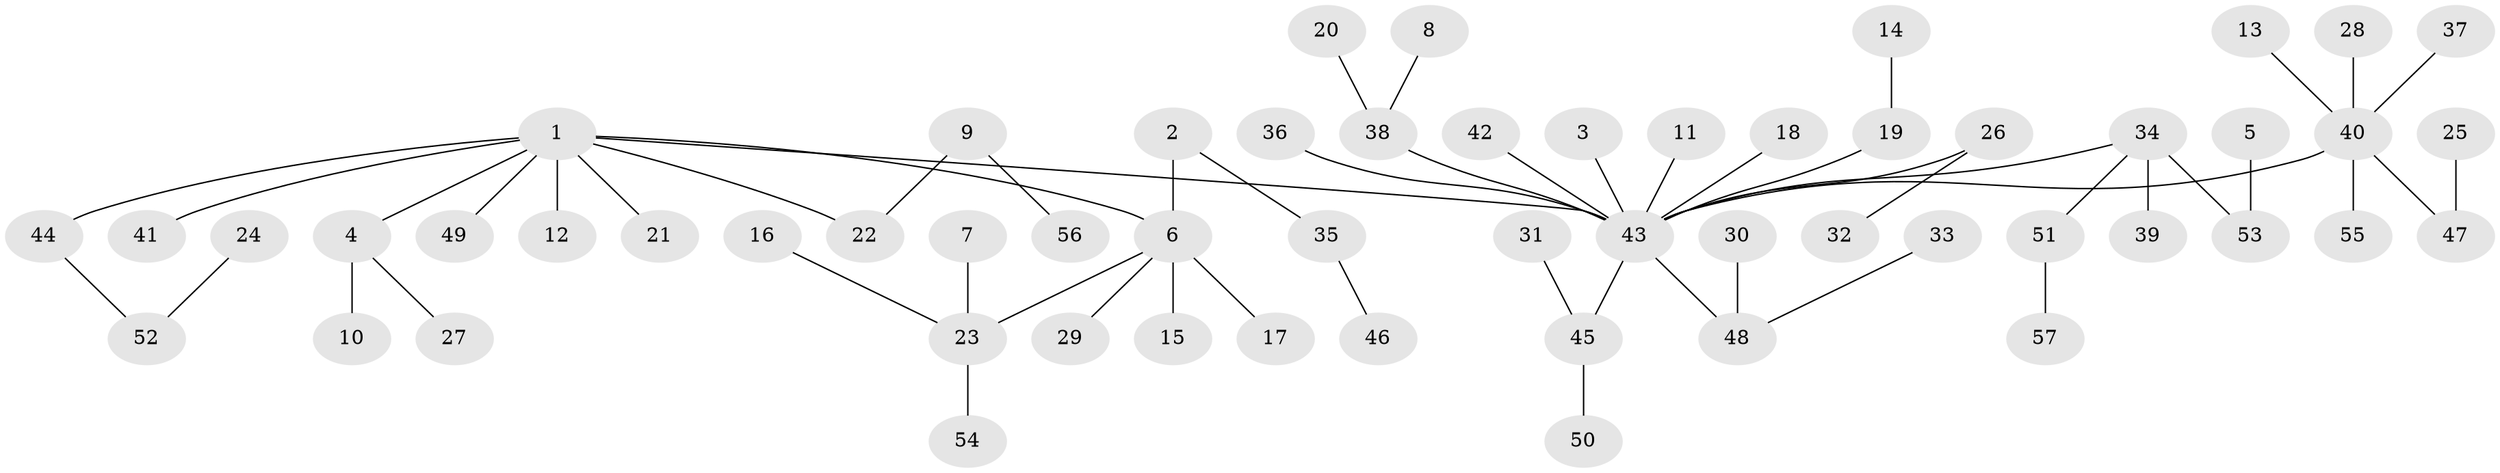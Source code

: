 // original degree distribution, {5: 0.03508771929824561, 6: 0.017543859649122806, 9: 0.008771929824561403, 2: 0.2719298245614035, 4: 0.06140350877192982, 3: 0.11403508771929824, 1: 0.49122807017543857}
// Generated by graph-tools (version 1.1) at 2025/26/03/09/25 03:26:26]
// undirected, 57 vertices, 56 edges
graph export_dot {
graph [start="1"]
  node [color=gray90,style=filled];
  1;
  2;
  3;
  4;
  5;
  6;
  7;
  8;
  9;
  10;
  11;
  12;
  13;
  14;
  15;
  16;
  17;
  18;
  19;
  20;
  21;
  22;
  23;
  24;
  25;
  26;
  27;
  28;
  29;
  30;
  31;
  32;
  33;
  34;
  35;
  36;
  37;
  38;
  39;
  40;
  41;
  42;
  43;
  44;
  45;
  46;
  47;
  48;
  49;
  50;
  51;
  52;
  53;
  54;
  55;
  56;
  57;
  1 -- 4 [weight=1.0];
  1 -- 6 [weight=1.0];
  1 -- 12 [weight=1.0];
  1 -- 21 [weight=1.0];
  1 -- 22 [weight=1.0];
  1 -- 41 [weight=1.0];
  1 -- 43 [weight=1.0];
  1 -- 44 [weight=1.0];
  1 -- 49 [weight=1.0];
  2 -- 6 [weight=1.0];
  2 -- 35 [weight=1.0];
  3 -- 43 [weight=1.0];
  4 -- 10 [weight=1.0];
  4 -- 27 [weight=1.0];
  5 -- 53 [weight=1.0];
  6 -- 15 [weight=1.0];
  6 -- 17 [weight=1.0];
  6 -- 23 [weight=1.0];
  6 -- 29 [weight=1.0];
  7 -- 23 [weight=1.0];
  8 -- 38 [weight=1.0];
  9 -- 22 [weight=1.0];
  9 -- 56 [weight=1.0];
  11 -- 43 [weight=1.0];
  13 -- 40 [weight=1.0];
  14 -- 19 [weight=1.0];
  16 -- 23 [weight=1.0];
  18 -- 43 [weight=1.0];
  19 -- 43 [weight=1.0];
  20 -- 38 [weight=1.0];
  23 -- 54 [weight=1.0];
  24 -- 52 [weight=1.0];
  25 -- 47 [weight=1.0];
  26 -- 32 [weight=1.0];
  26 -- 43 [weight=1.0];
  28 -- 40 [weight=1.0];
  30 -- 48 [weight=1.0];
  31 -- 45 [weight=1.0];
  33 -- 48 [weight=1.0];
  34 -- 39 [weight=1.0];
  34 -- 43 [weight=1.0];
  34 -- 51 [weight=1.0];
  34 -- 53 [weight=1.0];
  35 -- 46 [weight=1.0];
  36 -- 43 [weight=1.0];
  37 -- 40 [weight=1.0];
  38 -- 43 [weight=1.0];
  40 -- 43 [weight=1.0];
  40 -- 47 [weight=1.0];
  40 -- 55 [weight=1.0];
  42 -- 43 [weight=1.0];
  43 -- 45 [weight=1.0];
  43 -- 48 [weight=1.0];
  44 -- 52 [weight=1.0];
  45 -- 50 [weight=1.0];
  51 -- 57 [weight=1.0];
}
